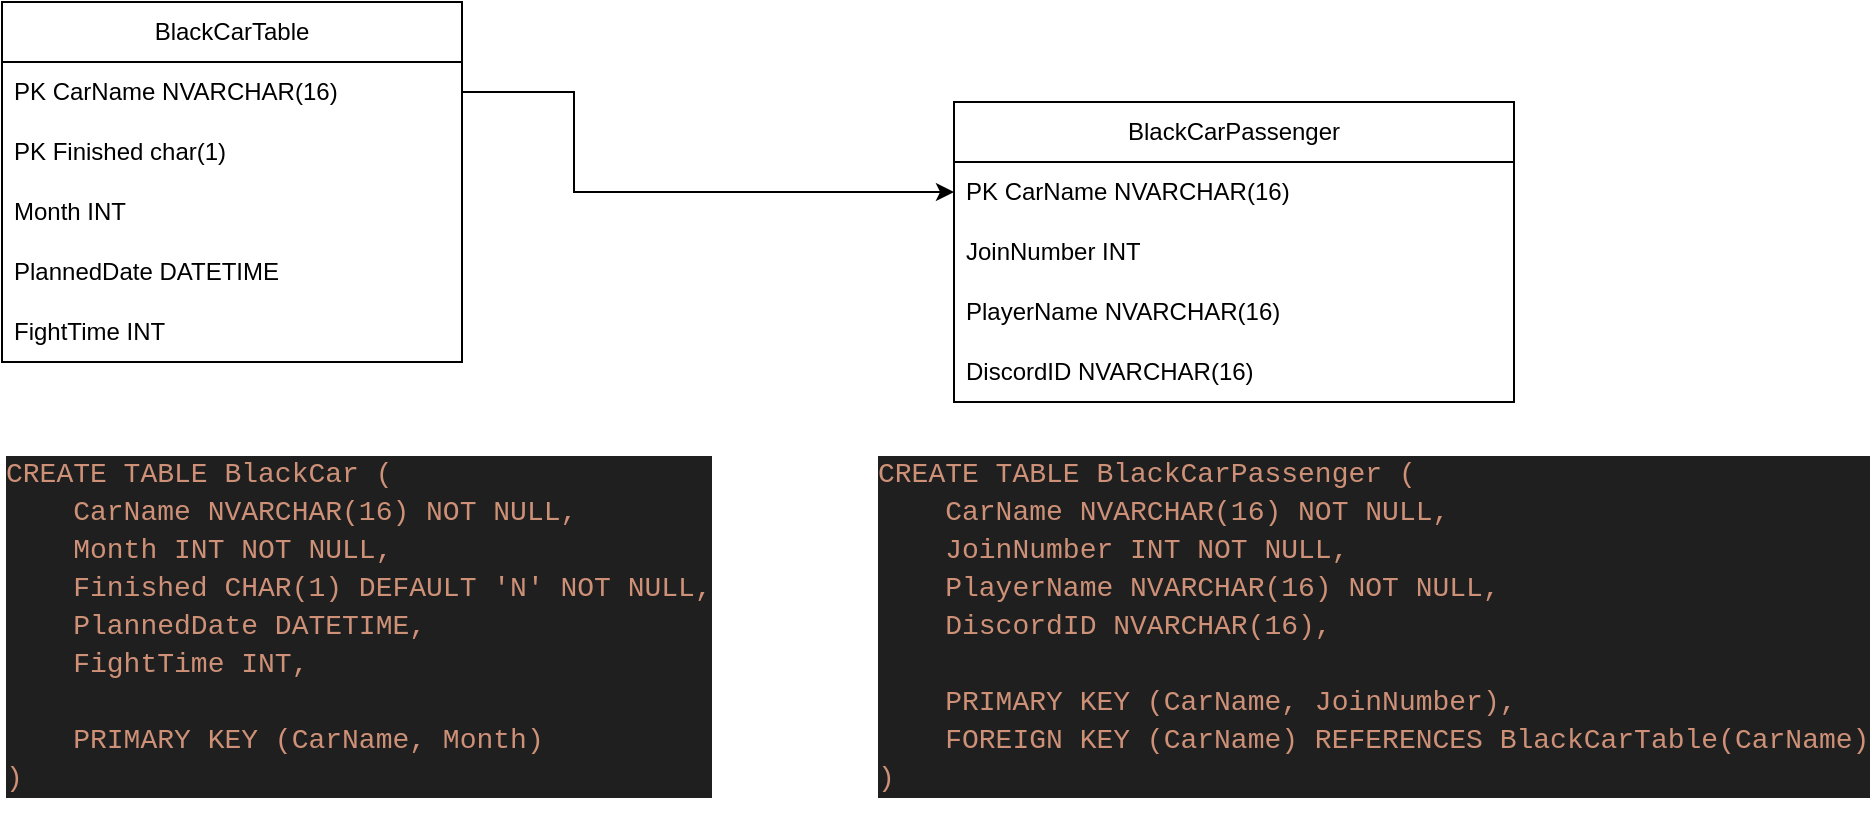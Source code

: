 <mxfile version="24.2.1" type="device">
  <diagram name="第 1 页" id="mqAq1Efx9rGn8p0cYIWX">
    <mxGraphModel dx="1434" dy="746" grid="1" gridSize="10" guides="1" tooltips="1" connect="1" arrows="1" fold="1" page="1" pageScale="1" pageWidth="827" pageHeight="1169" math="0" shadow="0">
      <root>
        <mxCell id="0" />
        <mxCell id="1" parent="0" />
        <mxCell id="gCZRMo17Rzv-h28dZ99G-1" value="BlackCarTable" style="swimlane;fontStyle=0;childLayout=stackLayout;horizontal=1;startSize=30;horizontalStack=0;resizeParent=1;resizeParentMax=0;resizeLast=0;collapsible=1;marginBottom=0;whiteSpace=wrap;html=1;" parent="1" vertex="1">
          <mxGeometry x="54" y="160" width="230" height="180" as="geometry">
            <mxRectangle x="100" y="160" width="90" height="30" as="alternateBounds" />
          </mxGeometry>
        </mxCell>
        <mxCell id="gCZRMo17Rzv-h28dZ99G-2" value="PK CarName NVARCHAR(16)" style="text;strokeColor=none;fillColor=none;align=left;verticalAlign=middle;spacingLeft=4;spacingRight=4;overflow=hidden;points=[[0,0.5],[1,0.5]];portConstraint=eastwest;rotatable=0;whiteSpace=wrap;html=1;" parent="gCZRMo17Rzv-h28dZ99G-1" vertex="1">
          <mxGeometry y="30" width="230" height="30" as="geometry" />
        </mxCell>
        <mxCell id="gCZRMo17Rzv-h28dZ99G-3" value="PK Finished char(1)" style="text;strokeColor=none;fillColor=none;align=left;verticalAlign=middle;spacingLeft=4;spacingRight=4;overflow=hidden;points=[[0,0.5],[1,0.5]];portConstraint=eastwest;rotatable=0;whiteSpace=wrap;html=1;" parent="gCZRMo17Rzv-h28dZ99G-1" vertex="1">
          <mxGeometry y="60" width="230" height="30" as="geometry" />
        </mxCell>
        <mxCell id="gCZRMo17Rzv-h28dZ99G-4" value="Month INT" style="text;strokeColor=none;fillColor=none;align=left;verticalAlign=middle;spacingLeft=4;spacingRight=4;overflow=hidden;points=[[0,0.5],[1,0.5]];portConstraint=eastwest;rotatable=0;whiteSpace=wrap;html=1;" parent="gCZRMo17Rzv-h28dZ99G-1" vertex="1">
          <mxGeometry y="90" width="230" height="30" as="geometry" />
        </mxCell>
        <mxCell id="KzM7JwB0FhoUzhI3dYmZ-5" value="PlannedDate DATETIME" style="text;strokeColor=none;fillColor=none;align=left;verticalAlign=middle;spacingLeft=4;spacingRight=4;overflow=hidden;points=[[0,0.5],[1,0.5]];portConstraint=eastwest;rotatable=0;whiteSpace=wrap;html=1;" vertex="1" parent="gCZRMo17Rzv-h28dZ99G-1">
          <mxGeometry y="120" width="230" height="30" as="geometry" />
        </mxCell>
        <mxCell id="KzM7JwB0FhoUzhI3dYmZ-6" value="FightTime INT" style="text;strokeColor=none;fillColor=none;align=left;verticalAlign=middle;spacingLeft=4;spacingRight=4;overflow=hidden;points=[[0,0.5],[1,0.5]];portConstraint=eastwest;rotatable=0;whiteSpace=wrap;html=1;" vertex="1" parent="gCZRMo17Rzv-h28dZ99G-1">
          <mxGeometry y="150" width="230" height="30" as="geometry" />
        </mxCell>
        <mxCell id="gCZRMo17Rzv-h28dZ99G-7" value="" style="endArrow=classic;html=1;rounded=0;exitX=1;exitY=0.5;exitDx=0;exitDy=0;entryX=0;entryY=0.5;entryDx=0;entryDy=0;" parent="1" source="gCZRMo17Rzv-h28dZ99G-2" target="gCZRMo17Rzv-h28dZ99G-9" edge="1">
          <mxGeometry width="50" height="50" relative="1" as="geometry">
            <mxPoint x="280" y="200" as="sourcePoint" />
            <mxPoint x="350" y="250" as="targetPoint" />
            <Array as="points">
              <mxPoint x="340" y="205" />
              <mxPoint x="340" y="255" />
            </Array>
          </mxGeometry>
        </mxCell>
        <mxCell id="gCZRMo17Rzv-h28dZ99G-8" value="BlackCarPassenger" style="swimlane;fontStyle=0;childLayout=stackLayout;horizontal=1;startSize=30;horizontalStack=0;resizeParent=1;resizeParentMax=0;resizeLast=0;collapsible=1;marginBottom=0;whiteSpace=wrap;html=1;" parent="1" vertex="1">
          <mxGeometry x="530" y="210" width="280" height="150" as="geometry" />
        </mxCell>
        <mxCell id="gCZRMo17Rzv-h28dZ99G-9" value="PK CarName NVARCHAR(16)" style="text;strokeColor=none;fillColor=none;align=left;verticalAlign=middle;spacingLeft=4;spacingRight=4;overflow=hidden;points=[[0,0.5],[1,0.5]];portConstraint=eastwest;rotatable=0;whiteSpace=wrap;html=1;" parent="gCZRMo17Rzv-h28dZ99G-8" vertex="1">
          <mxGeometry y="30" width="280" height="30" as="geometry" />
        </mxCell>
        <mxCell id="gCZRMo17Rzv-h28dZ99G-10" value="JoinNumber INT" style="text;strokeColor=none;fillColor=none;align=left;verticalAlign=middle;spacingLeft=4;spacingRight=4;overflow=hidden;points=[[0,0.5],[1,0.5]];portConstraint=eastwest;rotatable=0;whiteSpace=wrap;html=1;" parent="gCZRMo17Rzv-h28dZ99G-8" vertex="1">
          <mxGeometry y="60" width="280" height="30" as="geometry" />
        </mxCell>
        <mxCell id="VDqkAu7SmsFc6t26Epl5-2" value="PlayerName NVARCHAR(16)" style="text;strokeColor=none;fillColor=none;align=left;verticalAlign=middle;spacingLeft=4;spacingRight=4;overflow=hidden;points=[[0,0.5],[1,0.5]];portConstraint=eastwest;rotatable=0;whiteSpace=wrap;html=1;" parent="gCZRMo17Rzv-h28dZ99G-8" vertex="1">
          <mxGeometry y="90" width="280" height="30" as="geometry" />
        </mxCell>
        <mxCell id="KzM7JwB0FhoUzhI3dYmZ-8" value="DiscordID NVARCHAR(16)" style="text;strokeColor=none;fillColor=none;align=left;verticalAlign=middle;spacingLeft=4;spacingRight=4;overflow=hidden;points=[[0,0.5],[1,0.5]];portConstraint=eastwest;rotatable=0;whiteSpace=wrap;html=1;" vertex="1" parent="gCZRMo17Rzv-h28dZ99G-8">
          <mxGeometry y="120" width="280" height="30" as="geometry" />
        </mxCell>
        <mxCell id="KzM7JwB0FhoUzhI3dYmZ-3" value="&lt;div style=&quot;color: #cccccc;background-color: #1f1f1f;font-family: Consolas, &#39;Courier New&#39;, monospace;font-weight: normal;font-size: 14px;line-height: 19px;white-space: pre;&quot;&gt;&lt;div&gt;&lt;span style=&quot;color: #ce9178;&quot;&gt;CREATE TABLE BlackCar (&lt;/span&gt;&lt;/div&gt;&lt;div&gt;&lt;span style=&quot;color: #ce9178;&quot;&gt;&amp;nbsp; &amp;nbsp; CarName NVARCHAR(16) NOT NULL,&lt;/span&gt;&lt;/div&gt;&lt;div&gt;&lt;span style=&quot;color: #ce9178;&quot;&gt;&amp;nbsp; &amp;nbsp; Month INT NOT NULL,&lt;/span&gt;&lt;/div&gt;&lt;div&gt;&lt;span style=&quot;color: #ce9178;&quot;&gt;&amp;nbsp; &amp;nbsp; Finished CHAR(1) DEFAULT &#39;N&#39; NOT NULL,&lt;/span&gt;&lt;/div&gt;&lt;div&gt;&lt;span style=&quot;color: #ce9178;&quot;&gt;&amp;nbsp; &amp;nbsp; PlannedDate DATETIME,&lt;/span&gt;&lt;/div&gt;&lt;div&gt;&lt;span style=&quot;color: #ce9178;&quot;&gt;&amp;nbsp; &amp;nbsp; FightTime INT,&lt;/span&gt;&lt;/div&gt;&lt;div&gt;&lt;span style=&quot;color: #ce9178;&quot;&gt;&amp;nbsp; &amp;nbsp; &lt;/span&gt;&lt;/div&gt;&lt;div&gt;&lt;span style=&quot;color: #ce9178;&quot;&gt;&amp;nbsp; &amp;nbsp; PRIMARY KEY (CarName, Month)&lt;/span&gt;&lt;/div&gt;&lt;div&gt;&lt;span style=&quot;color: #ce9178;&quot;&gt;)&lt;/span&gt;&lt;/div&gt;&lt;/div&gt;" style="text;whiteSpace=wrap;html=1;" vertex="1" parent="1">
          <mxGeometry x="54" y="380" width="360" height="190" as="geometry" />
        </mxCell>
        <mxCell id="KzM7JwB0FhoUzhI3dYmZ-4" value="&lt;div style=&quot;color: #cccccc;background-color: #1f1f1f;font-family: Consolas, &#39;Courier New&#39;, monospace;font-weight: normal;font-size: 14px;line-height: 19px;white-space: pre;&quot;&gt;&lt;div&gt;&lt;span style=&quot;color: #ce9178;&quot;&gt;CREATE TABLE BlackCarPassenger (&lt;/span&gt;&lt;/div&gt;&lt;div&gt;&lt;span style=&quot;color: #ce9178;&quot;&gt;&amp;nbsp; &amp;nbsp; CarName NVARCHAR(16) NOT NULL,&lt;/span&gt;&lt;/div&gt;&lt;div&gt;&lt;span style=&quot;color: #ce9178;&quot;&gt;&amp;nbsp; &amp;nbsp; JoinNumber INT NOT NULL,&lt;/span&gt;&lt;/div&gt;&lt;div&gt;&lt;span style=&quot;color: #ce9178;&quot;&gt;&amp;nbsp; &amp;nbsp; PlayerName NVARCHAR(16) NOT NULL,&lt;/span&gt;&lt;/div&gt;&lt;div&gt;&lt;span style=&quot;color: #ce9178;&quot;&gt;&amp;nbsp; &amp;nbsp; DiscordID NVARCHAR(16),&lt;/span&gt;&lt;/div&gt;&lt;div&gt;&lt;span style=&quot;color: #ce9178;&quot;&gt;&amp;nbsp; &amp;nbsp; &lt;/span&gt;&lt;/div&gt;&lt;div&gt;&lt;span style=&quot;color: #ce9178;&quot;&gt;&amp;nbsp; &amp;nbsp; PRIMARY KEY (CarName, JoinNumber),&lt;/span&gt;&lt;/div&gt;&lt;div&gt;&lt;span style=&quot;color: #ce9178;&quot;&gt;&amp;nbsp; &amp;nbsp; FOREIGN KEY (CarName) REFERENCES BlackCarTable(CarName)&lt;/span&gt;&lt;/div&gt;&lt;div&gt;&lt;span style=&quot;color: #ce9178;&quot;&gt;)&lt;/span&gt;&lt;/div&gt;&lt;/div&gt;" style="text;whiteSpace=wrap;html=1;" vertex="1" parent="1">
          <mxGeometry x="490" y="380" width="490" height="190" as="geometry" />
        </mxCell>
      </root>
    </mxGraphModel>
  </diagram>
</mxfile>
